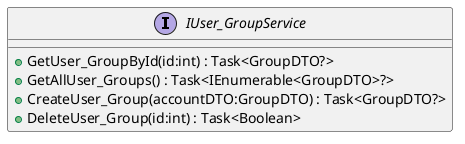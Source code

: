 @startuml
interface IUser_GroupService {
    + GetUser_GroupById(id:int) : Task<GroupDTO?>
    + GetAllUser_Groups() : Task<IEnumerable<GroupDTO>?>
    + CreateUser_Group(accountDTO:GroupDTO) : Task<GroupDTO?>
    + DeleteUser_Group(id:int) : Task<Boolean>
}
@enduml
